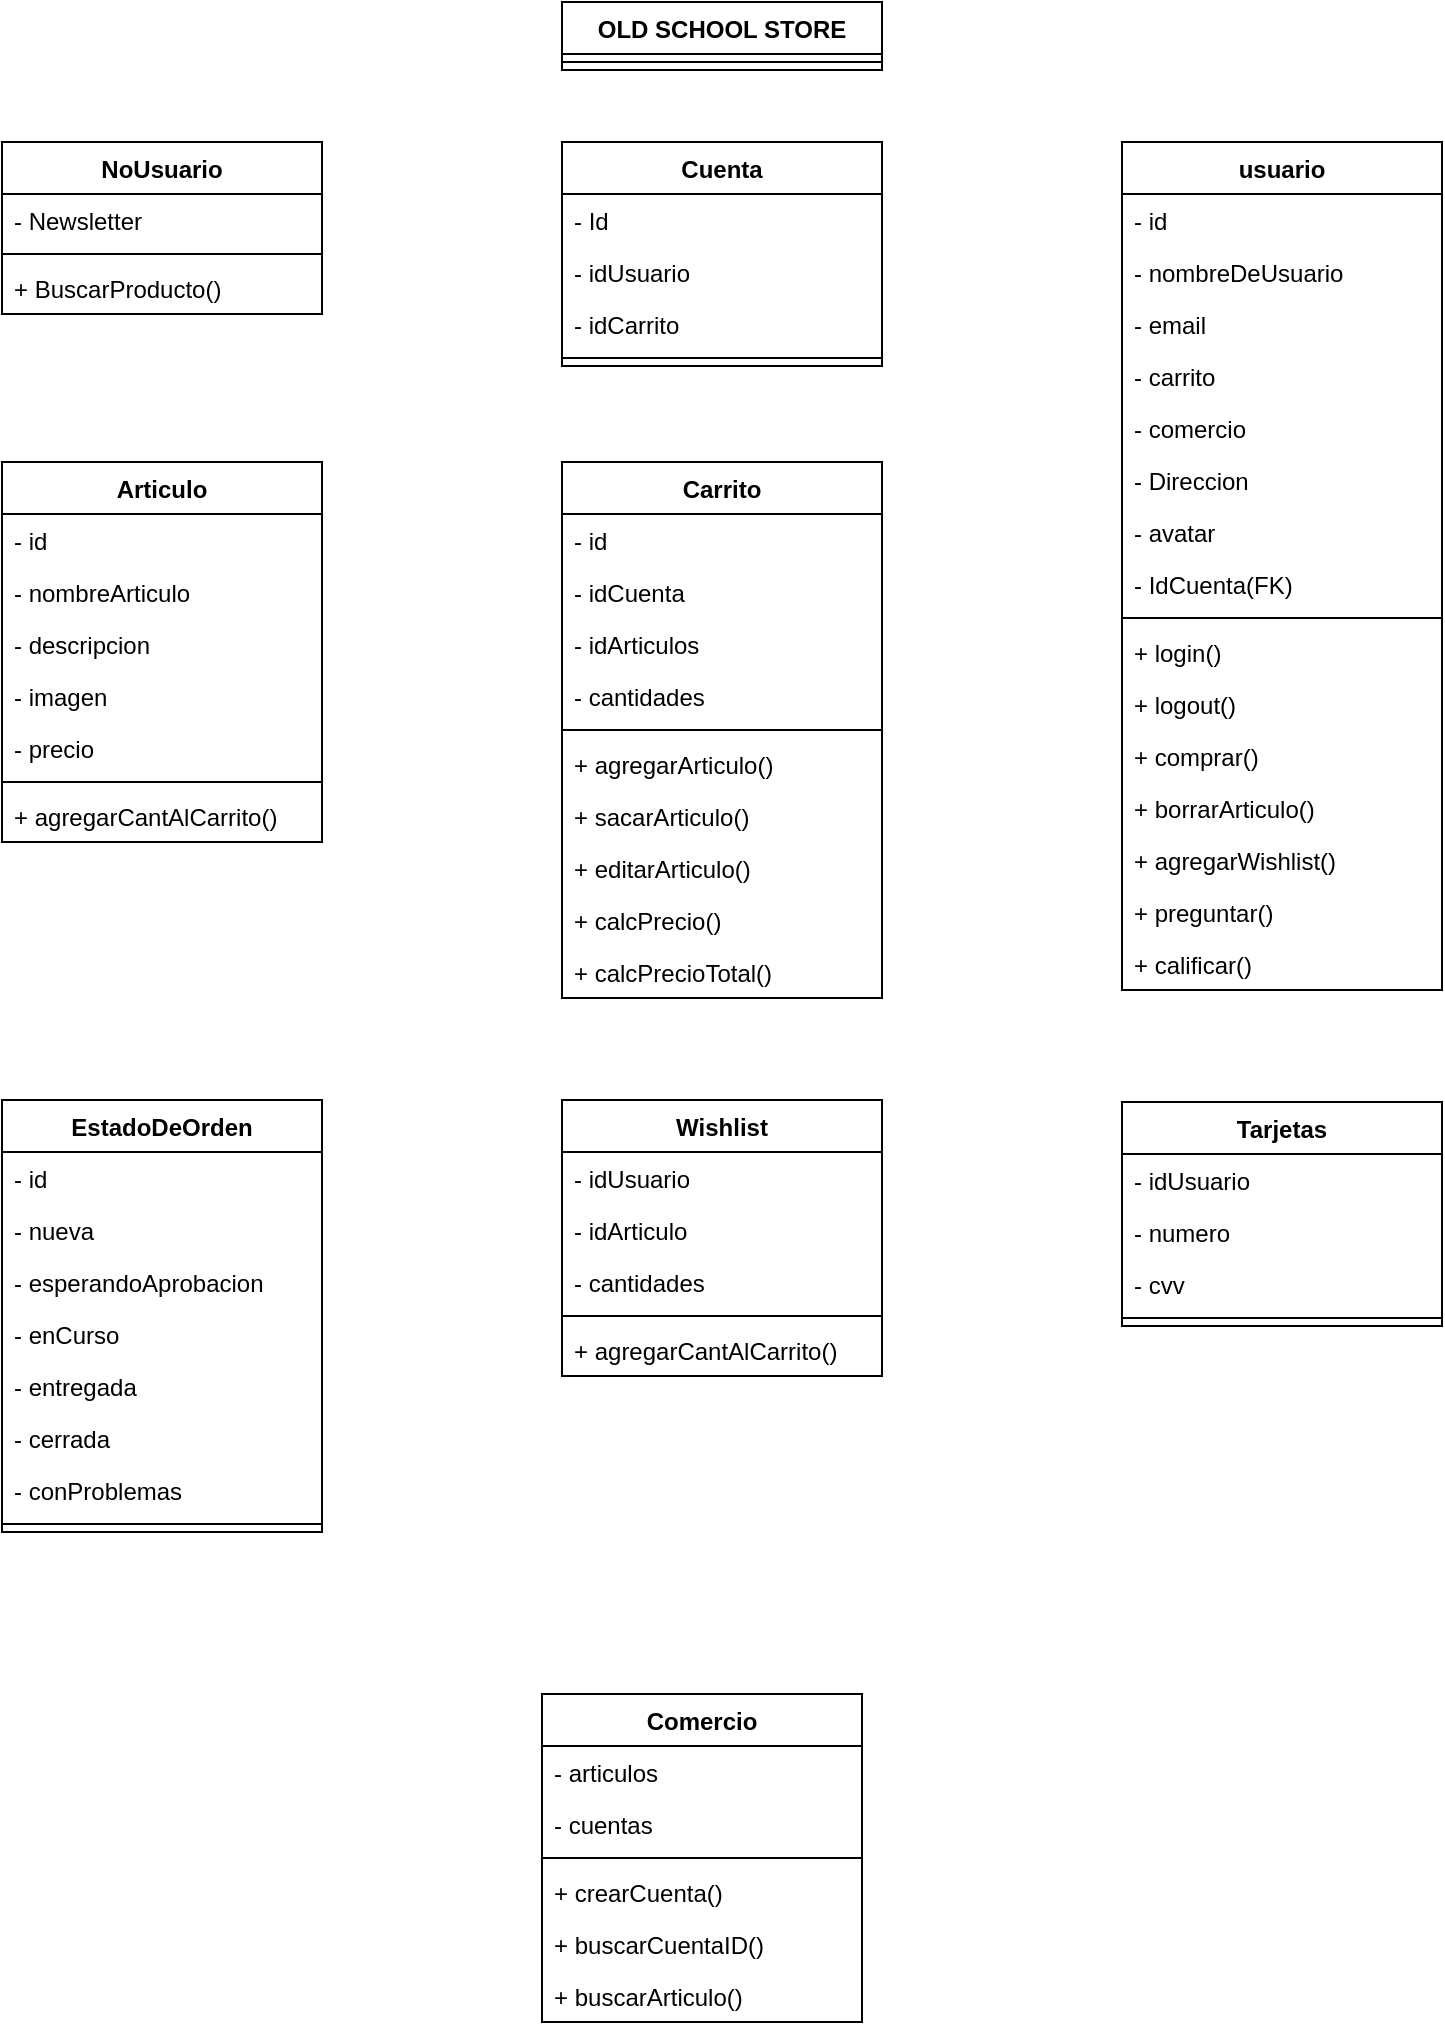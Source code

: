<mxfile version="12.2.2" type="device" pages="1"><diagram id="4BYZXByJn8i-6_vK0iZ4" name="Page-1"><mxGraphModel dx="919" dy="510" grid="1" gridSize="10" guides="1" tooltips="1" connect="1" arrows="1" fold="1" page="1" pageScale="1" pageWidth="850" pageHeight="1100" math="0" shadow="0"><root><mxCell id="0"/><mxCell id="1" parent="0"/><mxCell id="vxyMale5TkataK3J_JWf-1" value="Cuenta" style="swimlane;fontStyle=1;align=center;verticalAlign=top;childLayout=stackLayout;horizontal=1;startSize=26;horizontalStack=0;resizeParent=1;resizeParentMax=0;resizeLast=0;collapsible=1;marginBottom=0;" vertex="1" parent="1"><mxGeometry x="320" y="80" width="160" height="112" as="geometry"/></mxCell><mxCell id="vxyMale5TkataK3J_JWf-7" value="- Id" style="text;strokeColor=none;fillColor=none;align=left;verticalAlign=top;spacingLeft=4;spacingRight=4;overflow=hidden;rotatable=0;points=[[0,0.5],[1,0.5]];portConstraint=eastwest;" vertex="1" parent="vxyMale5TkataK3J_JWf-1"><mxGeometry y="26" width="160" height="26" as="geometry"/></mxCell><mxCell id="vxyMale5TkataK3J_JWf-5" value="- idUsuario" style="text;strokeColor=none;fillColor=none;align=left;verticalAlign=top;spacingLeft=4;spacingRight=4;overflow=hidden;rotatable=0;points=[[0,0.5],[1,0.5]];portConstraint=eastwest;" vertex="1" parent="vxyMale5TkataK3J_JWf-1"><mxGeometry y="52" width="160" height="26" as="geometry"/></mxCell><mxCell id="vxyMale5TkataK3J_JWf-83" value="- idCarrito" style="text;strokeColor=none;fillColor=none;align=left;verticalAlign=top;spacingLeft=4;spacingRight=4;overflow=hidden;rotatable=0;points=[[0,0.5],[1,0.5]];portConstraint=eastwest;" vertex="1" parent="vxyMale5TkataK3J_JWf-1"><mxGeometry y="78" width="160" height="26" as="geometry"/></mxCell><mxCell id="vxyMale5TkataK3J_JWf-3" value="" style="line;strokeWidth=1;fillColor=none;align=left;verticalAlign=middle;spacingTop=-1;spacingLeft=3;spacingRight=3;rotatable=0;labelPosition=right;points=[];portConstraint=eastwest;" vertex="1" parent="vxyMale5TkataK3J_JWf-1"><mxGeometry y="104" width="160" height="8" as="geometry"/></mxCell><mxCell id="vxyMale5TkataK3J_JWf-8" value="Comercio" style="swimlane;fontStyle=1;align=center;verticalAlign=top;childLayout=stackLayout;horizontal=1;startSize=26;horizontalStack=0;resizeParent=1;resizeParentMax=0;resizeLast=0;collapsible=1;marginBottom=0;" vertex="1" parent="1"><mxGeometry x="310" y="856" width="160" height="164" as="geometry"/></mxCell><mxCell id="vxyMale5TkataK3J_JWf-9" value="- articulos" style="text;strokeColor=none;fillColor=none;align=left;verticalAlign=top;spacingLeft=4;spacingRight=4;overflow=hidden;rotatable=0;points=[[0,0.5],[1,0.5]];portConstraint=eastwest;" vertex="1" parent="vxyMale5TkataK3J_JWf-8"><mxGeometry y="26" width="160" height="26" as="geometry"/></mxCell><mxCell id="vxyMale5TkataK3J_JWf-16" value="- cuentas" style="text;strokeColor=none;fillColor=none;align=left;verticalAlign=top;spacingLeft=4;spacingRight=4;overflow=hidden;rotatable=0;points=[[0,0.5],[1,0.5]];portConstraint=eastwest;" vertex="1" parent="vxyMale5TkataK3J_JWf-8"><mxGeometry y="52" width="160" height="26" as="geometry"/></mxCell><mxCell id="vxyMale5TkataK3J_JWf-10" value="" style="line;strokeWidth=1;fillColor=none;align=left;verticalAlign=middle;spacingTop=-1;spacingLeft=3;spacingRight=3;rotatable=0;labelPosition=right;points=[];portConstraint=eastwest;" vertex="1" parent="vxyMale5TkataK3J_JWf-8"><mxGeometry y="78" width="160" height="8" as="geometry"/></mxCell><mxCell id="vxyMale5TkataK3J_JWf-18" value="+ crearCuenta()" style="text;strokeColor=none;fillColor=none;align=left;verticalAlign=top;spacingLeft=4;spacingRight=4;overflow=hidden;rotatable=0;points=[[0,0.5],[1,0.5]];portConstraint=eastwest;" vertex="1" parent="vxyMale5TkataK3J_JWf-8"><mxGeometry y="86" width="160" height="26" as="geometry"/></mxCell><mxCell id="vxyMale5TkataK3J_JWf-19" value="+ buscarCuentaID()" style="text;strokeColor=none;fillColor=none;align=left;verticalAlign=top;spacingLeft=4;spacingRight=4;overflow=hidden;rotatable=0;points=[[0,0.5],[1,0.5]];portConstraint=eastwest;" vertex="1" parent="vxyMale5TkataK3J_JWf-8"><mxGeometry y="112" width="160" height="26" as="geometry"/></mxCell><mxCell id="vxyMale5TkataK3J_JWf-20" value="+ buscarArticulo()" style="text;strokeColor=none;fillColor=none;align=left;verticalAlign=top;spacingLeft=4;spacingRight=4;overflow=hidden;rotatable=0;points=[[0,0.5],[1,0.5]];portConstraint=eastwest;" vertex="1" parent="vxyMale5TkataK3J_JWf-8"><mxGeometry y="138" width="160" height="26" as="geometry"/></mxCell><mxCell id="vxyMale5TkataK3J_JWf-12" value="usuario" style="swimlane;fontStyle=1;align=center;verticalAlign=top;childLayout=stackLayout;horizontal=1;startSize=26;horizontalStack=0;resizeParent=1;resizeParentMax=0;resizeLast=0;collapsible=1;marginBottom=0;" vertex="1" parent="1"><mxGeometry x="600" y="80" width="160" height="424" as="geometry"/></mxCell><mxCell id="vxyMale5TkataK3J_JWf-23" value="- id&#10;" style="text;strokeColor=none;fillColor=none;align=left;verticalAlign=top;spacingLeft=4;spacingRight=4;overflow=hidden;rotatable=0;points=[[0,0.5],[1,0.5]];portConstraint=eastwest;" vertex="1" parent="vxyMale5TkataK3J_JWf-12"><mxGeometry y="26" width="160" height="26" as="geometry"/></mxCell><mxCell id="vxyMale5TkataK3J_JWf-13" value="- nombreDeUsuario" style="text;strokeColor=none;fillColor=none;align=left;verticalAlign=top;spacingLeft=4;spacingRight=4;overflow=hidden;rotatable=0;points=[[0,0.5],[1,0.5]];portConstraint=eastwest;" vertex="1" parent="vxyMale5TkataK3J_JWf-12"><mxGeometry y="52" width="160" height="26" as="geometry"/></mxCell><mxCell id="vxyMale5TkataK3J_JWf-56" value="- email" style="text;strokeColor=none;fillColor=none;align=left;verticalAlign=top;spacingLeft=4;spacingRight=4;overflow=hidden;rotatable=0;points=[[0,0.5],[1,0.5]];portConstraint=eastwest;" vertex="1" parent="vxyMale5TkataK3J_JWf-12"><mxGeometry y="78" width="160" height="26" as="geometry"/></mxCell><mxCell id="vxyMale5TkataK3J_JWf-21" value="- carrito" style="text;strokeColor=none;fillColor=none;align=left;verticalAlign=top;spacingLeft=4;spacingRight=4;overflow=hidden;rotatable=0;points=[[0,0.5],[1,0.5]];portConstraint=eastwest;" vertex="1" parent="vxyMale5TkataK3J_JWf-12"><mxGeometry y="104" width="160" height="26" as="geometry"/></mxCell><mxCell id="vxyMale5TkataK3J_JWf-22" value="- comercio" style="text;strokeColor=none;fillColor=none;align=left;verticalAlign=top;spacingLeft=4;spacingRight=4;overflow=hidden;rotatable=0;points=[[0,0.5],[1,0.5]];portConstraint=eastwest;" vertex="1" parent="vxyMale5TkataK3J_JWf-12"><mxGeometry y="130" width="160" height="26" as="geometry"/></mxCell><mxCell id="vxyMale5TkataK3J_JWf-50" value="- Direccion" style="text;strokeColor=none;fillColor=none;align=left;verticalAlign=top;spacingLeft=4;spacingRight=4;overflow=hidden;rotatable=0;points=[[0,0.5],[1,0.5]];portConstraint=eastwest;" vertex="1" parent="vxyMale5TkataK3J_JWf-12"><mxGeometry y="156" width="160" height="26" as="geometry"/></mxCell><mxCell id="vxyMale5TkataK3J_JWf-51" value="- avatar" style="text;strokeColor=none;fillColor=none;align=left;verticalAlign=top;spacingLeft=4;spacingRight=4;overflow=hidden;rotatable=0;points=[[0,0.5],[1,0.5]];portConstraint=eastwest;" vertex="1" parent="vxyMale5TkataK3J_JWf-12"><mxGeometry y="182" width="160" height="26" as="geometry"/></mxCell><mxCell id="vxyMale5TkataK3J_JWf-82" value="- IdCuenta(FK)" style="text;strokeColor=none;fillColor=none;align=left;verticalAlign=top;spacingLeft=4;spacingRight=4;overflow=hidden;rotatable=0;points=[[0,0.5],[1,0.5]];portConstraint=eastwest;" vertex="1" parent="vxyMale5TkataK3J_JWf-12"><mxGeometry y="208" width="160" height="26" as="geometry"/></mxCell><mxCell id="vxyMale5TkataK3J_JWf-14" value="" style="line;strokeWidth=1;fillColor=none;align=left;verticalAlign=middle;spacingTop=-1;spacingLeft=3;spacingRight=3;rotatable=0;labelPosition=right;points=[];portConstraint=eastwest;" vertex="1" parent="vxyMale5TkataK3J_JWf-12"><mxGeometry y="234" width="160" height="8" as="geometry"/></mxCell><mxCell id="vxyMale5TkataK3J_JWf-15" value="+ login()" style="text;strokeColor=none;fillColor=none;align=left;verticalAlign=top;spacingLeft=4;spacingRight=4;overflow=hidden;rotatable=0;points=[[0,0.5],[1,0.5]];portConstraint=eastwest;" vertex="1" parent="vxyMale5TkataK3J_JWf-12"><mxGeometry y="242" width="160" height="26" as="geometry"/></mxCell><mxCell id="vxyMale5TkataK3J_JWf-24" value="+ logout()" style="text;strokeColor=none;fillColor=none;align=left;verticalAlign=top;spacingLeft=4;spacingRight=4;overflow=hidden;rotatable=0;points=[[0,0.5],[1,0.5]];portConstraint=eastwest;" vertex="1" parent="vxyMale5TkataK3J_JWf-12"><mxGeometry y="268" width="160" height="26" as="geometry"/></mxCell><mxCell id="vxyMale5TkataK3J_JWf-25" value="+ comprar()" style="text;strokeColor=none;fillColor=none;align=left;verticalAlign=top;spacingLeft=4;spacingRight=4;overflow=hidden;rotatable=0;points=[[0,0.5],[1,0.5]];portConstraint=eastwest;" vertex="1" parent="vxyMale5TkataK3J_JWf-12"><mxGeometry y="294" width="160" height="26" as="geometry"/></mxCell><mxCell id="vxyMale5TkataK3J_JWf-26" value="+ borrarArticulo()" style="text;strokeColor=none;fillColor=none;align=left;verticalAlign=top;spacingLeft=4;spacingRight=4;overflow=hidden;rotatable=0;points=[[0,0.5],[1,0.5]];portConstraint=eastwest;" vertex="1" parent="vxyMale5TkataK3J_JWf-12"><mxGeometry y="320" width="160" height="26" as="geometry"/></mxCell><mxCell id="vxyMale5TkataK3J_JWf-27" value="+ agregarWishlist()" style="text;strokeColor=none;fillColor=none;align=left;verticalAlign=top;spacingLeft=4;spacingRight=4;overflow=hidden;rotatable=0;points=[[0,0.5],[1,0.5]];portConstraint=eastwest;" vertex="1" parent="vxyMale5TkataK3J_JWf-12"><mxGeometry y="346" width="160" height="26" as="geometry"/></mxCell><mxCell id="vxyMale5TkataK3J_JWf-44" value="+ preguntar()" style="text;strokeColor=none;fillColor=none;align=left;verticalAlign=top;spacingLeft=4;spacingRight=4;overflow=hidden;rotatable=0;points=[[0,0.5],[1,0.5]];portConstraint=eastwest;" vertex="1" parent="vxyMale5TkataK3J_JWf-12"><mxGeometry y="372" width="160" height="26" as="geometry"/></mxCell><mxCell id="vxyMale5TkataK3J_JWf-92" value="+ calificar()" style="text;strokeColor=none;fillColor=none;align=left;verticalAlign=top;spacingLeft=4;spacingRight=4;overflow=hidden;rotatable=0;points=[[0,0.5],[1,0.5]];portConstraint=eastwest;" vertex="1" parent="vxyMale5TkataK3J_JWf-12"><mxGeometry y="398" width="160" height="26" as="geometry"/></mxCell><mxCell id="vxyMale5TkataK3J_JWf-28" value="Articulo" style="swimlane;fontStyle=1;align=center;verticalAlign=top;childLayout=stackLayout;horizontal=1;startSize=26;horizontalStack=0;resizeParent=1;resizeParentMax=0;resizeLast=0;collapsible=1;marginBottom=0;" vertex="1" parent="1"><mxGeometry x="40" y="240" width="160" height="190" as="geometry"/></mxCell><mxCell id="vxyMale5TkataK3J_JWf-35" value="- id" style="text;strokeColor=none;fillColor=none;align=left;verticalAlign=top;spacingLeft=4;spacingRight=4;overflow=hidden;rotatable=0;points=[[0,0.5],[1,0.5]];portConstraint=eastwest;" vertex="1" parent="vxyMale5TkataK3J_JWf-28"><mxGeometry y="26" width="160" height="26" as="geometry"/></mxCell><mxCell id="vxyMale5TkataK3J_JWf-29" value="- nombreArticulo" style="text;strokeColor=none;fillColor=none;align=left;verticalAlign=top;spacingLeft=4;spacingRight=4;overflow=hidden;rotatable=0;points=[[0,0.5],[1,0.5]];portConstraint=eastwest;" vertex="1" parent="vxyMale5TkataK3J_JWf-28"><mxGeometry y="52" width="160" height="26" as="geometry"/></mxCell><mxCell id="vxyMale5TkataK3J_JWf-32" value="- descripcion" style="text;strokeColor=none;fillColor=none;align=left;verticalAlign=top;spacingLeft=4;spacingRight=4;overflow=hidden;rotatable=0;points=[[0,0.5],[1,0.5]];portConstraint=eastwest;" vertex="1" parent="vxyMale5TkataK3J_JWf-28"><mxGeometry y="78" width="160" height="26" as="geometry"/></mxCell><mxCell id="vxyMale5TkataK3J_JWf-34" value="- imagen" style="text;strokeColor=none;fillColor=none;align=left;verticalAlign=top;spacingLeft=4;spacingRight=4;overflow=hidden;rotatable=0;points=[[0,0.5],[1,0.5]];portConstraint=eastwest;" vertex="1" parent="vxyMale5TkataK3J_JWf-28"><mxGeometry y="104" width="160" height="26" as="geometry"/></mxCell><mxCell id="vxyMale5TkataK3J_JWf-33" value="- precio" style="text;strokeColor=none;fillColor=none;align=left;verticalAlign=top;spacingLeft=4;spacingRight=4;overflow=hidden;rotatable=0;points=[[0,0.5],[1,0.5]];portConstraint=eastwest;" vertex="1" parent="vxyMale5TkataK3J_JWf-28"><mxGeometry y="130" width="160" height="26" as="geometry"/></mxCell><mxCell id="vxyMale5TkataK3J_JWf-30" value="" style="line;strokeWidth=1;fillColor=none;align=left;verticalAlign=middle;spacingTop=-1;spacingLeft=3;spacingRight=3;rotatable=0;labelPosition=right;points=[];portConstraint=eastwest;" vertex="1" parent="vxyMale5TkataK3J_JWf-28"><mxGeometry y="156" width="160" height="8" as="geometry"/></mxCell><mxCell id="vxyMale5TkataK3J_JWf-31" value="+ agregarCantAlCarrito()" style="text;strokeColor=none;fillColor=none;align=left;verticalAlign=top;spacingLeft=4;spacingRight=4;overflow=hidden;rotatable=0;points=[[0,0.5],[1,0.5]];portConstraint=eastwest;" vertex="1" parent="vxyMale5TkataK3J_JWf-28"><mxGeometry y="164" width="160" height="26" as="geometry"/></mxCell><mxCell id="vxyMale5TkataK3J_JWf-36" value="Carrito" style="swimlane;fontStyle=1;align=center;verticalAlign=top;childLayout=stackLayout;horizontal=1;startSize=26;horizontalStack=0;resizeParent=1;resizeParentMax=0;resizeLast=0;collapsible=1;marginBottom=0;" vertex="1" parent="1"><mxGeometry x="320" y="240" width="160" height="268" as="geometry"/></mxCell><mxCell id="vxyMale5TkataK3J_JWf-37" value="- id" style="text;strokeColor=none;fillColor=none;align=left;verticalAlign=top;spacingLeft=4;spacingRight=4;overflow=hidden;rotatable=0;points=[[0,0.5],[1,0.5]];portConstraint=eastwest;" vertex="1" parent="vxyMale5TkataK3J_JWf-36"><mxGeometry y="26" width="160" height="26" as="geometry"/></mxCell><mxCell id="vxyMale5TkataK3J_JWf-84" value="- idCuenta" style="text;strokeColor=none;fillColor=none;align=left;verticalAlign=top;spacingLeft=4;spacingRight=4;overflow=hidden;rotatable=0;points=[[0,0.5],[1,0.5]];portConstraint=eastwest;" vertex="1" parent="vxyMale5TkataK3J_JWf-36"><mxGeometry y="52" width="160" height="26" as="geometry"/></mxCell><mxCell id="vxyMale5TkataK3J_JWf-40" value="- idArticulos" style="text;strokeColor=none;fillColor=none;align=left;verticalAlign=top;spacingLeft=4;spacingRight=4;overflow=hidden;rotatable=0;points=[[0,0.5],[1,0.5]];portConstraint=eastwest;" vertex="1" parent="vxyMale5TkataK3J_JWf-36"><mxGeometry y="78" width="160" height="26" as="geometry"/></mxCell><mxCell id="vxyMale5TkataK3J_JWf-87" value="- cantidades" style="text;strokeColor=none;fillColor=none;align=left;verticalAlign=top;spacingLeft=4;spacingRight=4;overflow=hidden;rotatable=0;points=[[0,0.5],[1,0.5]];portConstraint=eastwest;" vertex="1" parent="vxyMale5TkataK3J_JWf-36"><mxGeometry y="104" width="160" height="26" as="geometry"/></mxCell><mxCell id="vxyMale5TkataK3J_JWf-38" value="" style="line;strokeWidth=1;fillColor=none;align=left;verticalAlign=middle;spacingTop=-1;spacingLeft=3;spacingRight=3;rotatable=0;labelPosition=right;points=[];portConstraint=eastwest;" vertex="1" parent="vxyMale5TkataK3J_JWf-36"><mxGeometry y="130" width="160" height="8" as="geometry"/></mxCell><mxCell id="vxyMale5TkataK3J_JWf-39" value="+ agregarArticulo()" style="text;strokeColor=none;fillColor=none;align=left;verticalAlign=top;spacingLeft=4;spacingRight=4;overflow=hidden;rotatable=0;points=[[0,0.5],[1,0.5]];portConstraint=eastwest;" vertex="1" parent="vxyMale5TkataK3J_JWf-36"><mxGeometry y="138" width="160" height="26" as="geometry"/></mxCell><mxCell id="vxyMale5TkataK3J_JWf-41" value="+ sacarArticulo()" style="text;strokeColor=none;fillColor=none;align=left;verticalAlign=top;spacingLeft=4;spacingRight=4;overflow=hidden;rotatable=0;points=[[0,0.5],[1,0.5]];portConstraint=eastwest;" vertex="1" parent="vxyMale5TkataK3J_JWf-36"><mxGeometry y="164" width="160" height="26" as="geometry"/></mxCell><mxCell id="vxyMale5TkataK3J_JWf-85" value="+ editarArticulo()" style="text;strokeColor=none;fillColor=none;align=left;verticalAlign=top;spacingLeft=4;spacingRight=4;overflow=hidden;rotatable=0;points=[[0,0.5],[1,0.5]];portConstraint=eastwest;" vertex="1" parent="vxyMale5TkataK3J_JWf-36"><mxGeometry y="190" width="160" height="26" as="geometry"/></mxCell><mxCell id="vxyMale5TkataK3J_JWf-86" value="+ calcPrecio()" style="text;strokeColor=none;fillColor=none;align=left;verticalAlign=top;spacingLeft=4;spacingRight=4;overflow=hidden;rotatable=0;points=[[0,0.5],[1,0.5]];portConstraint=eastwest;" vertex="1" parent="vxyMale5TkataK3J_JWf-36"><mxGeometry y="216" width="160" height="26" as="geometry"/></mxCell><mxCell id="vxyMale5TkataK3J_JWf-42" value="+ calcPrecioTotal()" style="text;strokeColor=none;fillColor=none;align=left;verticalAlign=top;spacingLeft=4;spacingRight=4;overflow=hidden;rotatable=0;points=[[0,0.5],[1,0.5]];portConstraint=eastwest;" vertex="1" parent="vxyMale5TkataK3J_JWf-36"><mxGeometry y="242" width="160" height="26" as="geometry"/></mxCell><mxCell id="vxyMale5TkataK3J_JWf-46" value="NoUsuario" style="swimlane;fontStyle=1;align=center;verticalAlign=top;childLayout=stackLayout;horizontal=1;startSize=26;horizontalStack=0;resizeParent=1;resizeParentMax=0;resizeLast=0;collapsible=1;marginBottom=0;" vertex="1" parent="1"><mxGeometry x="40" y="80" width="160" height="86" as="geometry"/></mxCell><mxCell id="vxyMale5TkataK3J_JWf-88" value="- Newsletter" style="text;strokeColor=none;fillColor=none;align=left;verticalAlign=top;spacingLeft=4;spacingRight=4;overflow=hidden;rotatable=0;points=[[0,0.5],[1,0.5]];portConstraint=eastwest;" vertex="1" parent="vxyMale5TkataK3J_JWf-46"><mxGeometry y="26" width="160" height="26" as="geometry"/></mxCell><mxCell id="vxyMale5TkataK3J_JWf-48" value="" style="line;strokeWidth=1;fillColor=none;align=left;verticalAlign=middle;spacingTop=-1;spacingLeft=3;spacingRight=3;rotatable=0;labelPosition=right;points=[];portConstraint=eastwest;" vertex="1" parent="vxyMale5TkataK3J_JWf-46"><mxGeometry y="52" width="160" height="8" as="geometry"/></mxCell><mxCell id="vxyMale5TkataK3J_JWf-49" value="+ BuscarProducto()" style="text;strokeColor=none;fillColor=none;align=left;verticalAlign=top;spacingLeft=4;spacingRight=4;overflow=hidden;rotatable=0;points=[[0,0.5],[1,0.5]];portConstraint=eastwest;" vertex="1" parent="vxyMale5TkataK3J_JWf-46"><mxGeometry y="60" width="160" height="26" as="geometry"/></mxCell><mxCell id="vxyMale5TkataK3J_JWf-52" value="OLD SCHOOL STORE" style="swimlane;fontStyle=1;align=center;verticalAlign=top;childLayout=stackLayout;horizontal=1;startSize=26;horizontalStack=0;resizeParent=1;resizeParentMax=0;resizeLast=0;collapsible=1;marginBottom=0;" vertex="1" parent="1"><mxGeometry x="320" y="10" width="160" height="34" as="geometry"/></mxCell><mxCell id="vxyMale5TkataK3J_JWf-54" value="" style="line;strokeWidth=1;fillColor=none;align=left;verticalAlign=middle;spacingTop=-1;spacingLeft=3;spacingRight=3;rotatable=0;labelPosition=right;points=[];portConstraint=eastwest;" vertex="1" parent="vxyMale5TkataK3J_JWf-52"><mxGeometry y="26" width="160" height="8" as="geometry"/></mxCell><mxCell id="vxyMale5TkataK3J_JWf-57" value="Tarjetas" style="swimlane;fontStyle=1;align=center;verticalAlign=top;childLayout=stackLayout;horizontal=1;startSize=26;horizontalStack=0;resizeParent=1;resizeParentMax=0;resizeLast=0;collapsible=1;marginBottom=0;" vertex="1" parent="1"><mxGeometry x="600" y="560" width="160" height="112" as="geometry"/></mxCell><mxCell id="vxyMale5TkataK3J_JWf-61" value="- idUsuario" style="text;strokeColor=none;fillColor=none;align=left;verticalAlign=top;spacingLeft=4;spacingRight=4;overflow=hidden;rotatable=0;points=[[0,0.5],[1,0.5]];portConstraint=eastwest;" vertex="1" parent="vxyMale5TkataK3J_JWf-57"><mxGeometry y="26" width="160" height="26" as="geometry"/></mxCell><mxCell id="vxyMale5TkataK3J_JWf-58" value="- numero" style="text;strokeColor=none;fillColor=none;align=left;verticalAlign=top;spacingLeft=4;spacingRight=4;overflow=hidden;rotatable=0;points=[[0,0.5],[1,0.5]];portConstraint=eastwest;" vertex="1" parent="vxyMale5TkataK3J_JWf-57"><mxGeometry y="52" width="160" height="26" as="geometry"/></mxCell><mxCell id="vxyMale5TkataK3J_JWf-62" value="- cvv" style="text;strokeColor=none;fillColor=none;align=left;verticalAlign=top;spacingLeft=4;spacingRight=4;overflow=hidden;rotatable=0;points=[[0,0.5],[1,0.5]];portConstraint=eastwest;" vertex="1" parent="vxyMale5TkataK3J_JWf-57"><mxGeometry y="78" width="160" height="26" as="geometry"/></mxCell><mxCell id="vxyMale5TkataK3J_JWf-59" value="" style="line;strokeWidth=1;fillColor=none;align=left;verticalAlign=middle;spacingTop=-1;spacingLeft=3;spacingRight=3;rotatable=0;labelPosition=right;points=[];portConstraint=eastwest;" vertex="1" parent="vxyMale5TkataK3J_JWf-57"><mxGeometry y="104" width="160" height="8" as="geometry"/></mxCell><mxCell id="vxyMale5TkataK3J_JWf-63" value="Wishlist" style="swimlane;fontStyle=1;align=center;verticalAlign=top;childLayout=stackLayout;horizontal=1;startSize=26;horizontalStack=0;resizeParent=1;resizeParentMax=0;resizeLast=0;collapsible=1;marginBottom=0;" vertex="1" parent="1"><mxGeometry x="320" y="559" width="160" height="138" as="geometry"/></mxCell><mxCell id="vxyMale5TkataK3J_JWf-64" value="- idUsuario" style="text;strokeColor=none;fillColor=none;align=left;verticalAlign=top;spacingLeft=4;spacingRight=4;overflow=hidden;rotatable=0;points=[[0,0.5],[1,0.5]];portConstraint=eastwest;" vertex="1" parent="vxyMale5TkataK3J_JWf-63"><mxGeometry y="26" width="160" height="26" as="geometry"/></mxCell><mxCell id="vxyMale5TkataK3J_JWf-67" value="- idArticulo" style="text;strokeColor=none;fillColor=none;align=left;verticalAlign=top;spacingLeft=4;spacingRight=4;overflow=hidden;rotatable=0;points=[[0,0.5],[1,0.5]];portConstraint=eastwest;" vertex="1" parent="vxyMale5TkataK3J_JWf-63"><mxGeometry y="52" width="160" height="26" as="geometry"/></mxCell><mxCell id="vxyMale5TkataK3J_JWf-68" value="- cantidades" style="text;strokeColor=none;fillColor=none;align=left;verticalAlign=top;spacingLeft=4;spacingRight=4;overflow=hidden;rotatable=0;points=[[0,0.5],[1,0.5]];portConstraint=eastwest;" vertex="1" parent="vxyMale5TkataK3J_JWf-63"><mxGeometry y="78" width="160" height="26" as="geometry"/></mxCell><mxCell id="vxyMale5TkataK3J_JWf-65" value="" style="line;strokeWidth=1;fillColor=none;align=left;verticalAlign=middle;spacingTop=-1;spacingLeft=3;spacingRight=3;rotatable=0;labelPosition=right;points=[];portConstraint=eastwest;" vertex="1" parent="vxyMale5TkataK3J_JWf-63"><mxGeometry y="104" width="160" height="8" as="geometry"/></mxCell><mxCell id="vxyMale5TkataK3J_JWf-66" value="+ agregarCantAlCarrito()" style="text;strokeColor=none;fillColor=none;align=left;verticalAlign=top;spacingLeft=4;spacingRight=4;overflow=hidden;rotatable=0;points=[[0,0.5],[1,0.5]];portConstraint=eastwest;" vertex="1" parent="vxyMale5TkataK3J_JWf-63"><mxGeometry y="112" width="160" height="26" as="geometry"/></mxCell><mxCell id="vxyMale5TkataK3J_JWf-73" value="EstadoDeOrden" style="swimlane;fontStyle=1;align=center;verticalAlign=top;childLayout=stackLayout;horizontal=1;startSize=26;horizontalStack=0;resizeParent=1;resizeParentMax=0;resizeLast=0;collapsible=1;marginBottom=0;" vertex="1" parent="1"><mxGeometry x="40" y="559" width="160" height="216" as="geometry"/></mxCell><mxCell id="vxyMale5TkataK3J_JWf-74" value="- id" style="text;strokeColor=none;fillColor=none;align=left;verticalAlign=top;spacingLeft=4;spacingRight=4;overflow=hidden;rotatable=0;points=[[0,0.5],[1,0.5]];portConstraint=eastwest;" vertex="1" parent="vxyMale5TkataK3J_JWf-73"><mxGeometry y="26" width="160" height="26" as="geometry"/></mxCell><mxCell id="vxyMale5TkataK3J_JWf-90" value="- nueva" style="text;strokeColor=none;fillColor=none;align=left;verticalAlign=top;spacingLeft=4;spacingRight=4;overflow=hidden;rotatable=0;points=[[0,0.5],[1,0.5]];portConstraint=eastwest;" vertex="1" parent="vxyMale5TkataK3J_JWf-73"><mxGeometry y="52" width="160" height="26" as="geometry"/></mxCell><mxCell id="vxyMale5TkataK3J_JWf-77" value="- esperandoAprobacion" style="text;strokeColor=none;fillColor=none;align=left;verticalAlign=top;spacingLeft=4;spacingRight=4;overflow=hidden;rotatable=0;points=[[0,0.5],[1,0.5]];portConstraint=eastwest;" vertex="1" parent="vxyMale5TkataK3J_JWf-73"><mxGeometry y="78" width="160" height="26" as="geometry"/></mxCell><mxCell id="vxyMale5TkataK3J_JWf-78" value="- enCurso" style="text;strokeColor=none;fillColor=none;align=left;verticalAlign=top;spacingLeft=4;spacingRight=4;overflow=hidden;rotatable=0;points=[[0,0.5],[1,0.5]];portConstraint=eastwest;" vertex="1" parent="vxyMale5TkataK3J_JWf-73"><mxGeometry y="104" width="160" height="26" as="geometry"/></mxCell><mxCell id="vxyMale5TkataK3J_JWf-79" value="- entregada" style="text;strokeColor=none;fillColor=none;align=left;verticalAlign=top;spacingLeft=4;spacingRight=4;overflow=hidden;rotatable=0;points=[[0,0.5],[1,0.5]];portConstraint=eastwest;" vertex="1" parent="vxyMale5TkataK3J_JWf-73"><mxGeometry y="130" width="160" height="26" as="geometry"/></mxCell><mxCell id="vxyMale5TkataK3J_JWf-80" value="- cerrada" style="text;strokeColor=none;fillColor=none;align=left;verticalAlign=top;spacingLeft=4;spacingRight=4;overflow=hidden;rotatable=0;points=[[0,0.5],[1,0.5]];portConstraint=eastwest;" vertex="1" parent="vxyMale5TkataK3J_JWf-73"><mxGeometry y="156" width="160" height="26" as="geometry"/></mxCell><mxCell id="vxyMale5TkataK3J_JWf-91" value="- conProblemas" style="text;strokeColor=none;fillColor=none;align=left;verticalAlign=top;spacingLeft=4;spacingRight=4;overflow=hidden;rotatable=0;points=[[0,0.5],[1,0.5]];portConstraint=eastwest;" vertex="1" parent="vxyMale5TkataK3J_JWf-73"><mxGeometry y="182" width="160" height="26" as="geometry"/></mxCell><mxCell id="vxyMale5TkataK3J_JWf-75" value="" style="line;strokeWidth=1;fillColor=none;align=left;verticalAlign=middle;spacingTop=-1;spacingLeft=3;spacingRight=3;rotatable=0;labelPosition=right;points=[];portConstraint=eastwest;" vertex="1" parent="vxyMale5TkataK3J_JWf-73"><mxGeometry y="208" width="160" height="8" as="geometry"/></mxCell></root></mxGraphModel></diagram></mxfile>